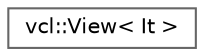 digraph "Graphical Class Hierarchy"
{
 // LATEX_PDF_SIZE
  bgcolor="transparent";
  edge [fontname=Helvetica,fontsize=10,labelfontname=Helvetica,labelfontsize=10];
  node [fontname=Helvetica,fontsize=10,shape=box,height=0.2,width=0.4];
  rankdir="LR";
  Node0 [label="vcl::View\< It \>",height=0.2,width=0.4,color="grey40", fillcolor="white", style="filled",URL="$classvcl_1_1View.html",tooltip="The View class is a simple class that stores and exposes two iterators begin and end."];
}
